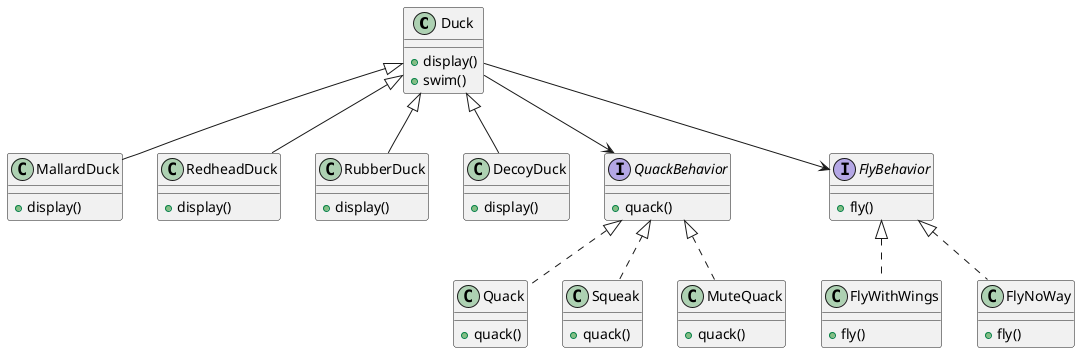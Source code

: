 @startuml

class Duck {
    +display()
    +swim()
}   

class MallardDuck {
    +display()
}

class RedheadDuck {
    +display()
}

class RubberDuck {
    +display()
}

class DecoyDuck {
    +display()
}

interface QuackBehavior {
    +quack()
}

class Quack {
    +quack()
}

class Squeak {
    +quack()
}

class MuteQuack {
    +quack()
}

interface FlyBehavior {
    +fly()
}

class FlyWithWings {
    +fly()
}

class FlyNoWay {
    +fly()
}




Duck <|-- MallardDuck
Duck <|-- RedheadDuck
Duck <|-- RubberDuck
Duck <|-- DecoyDuck
Duck --> QuackBehavior
Duck --> FlyBehavior
QuackBehavior <|.. Quack
QuackBehavior <|.. Squeak
QuackBehavior <|.. MuteQuack
FlyBehavior <|.. FlyWithWings
FlyBehavior <|.. FlyNoWay   


@end
